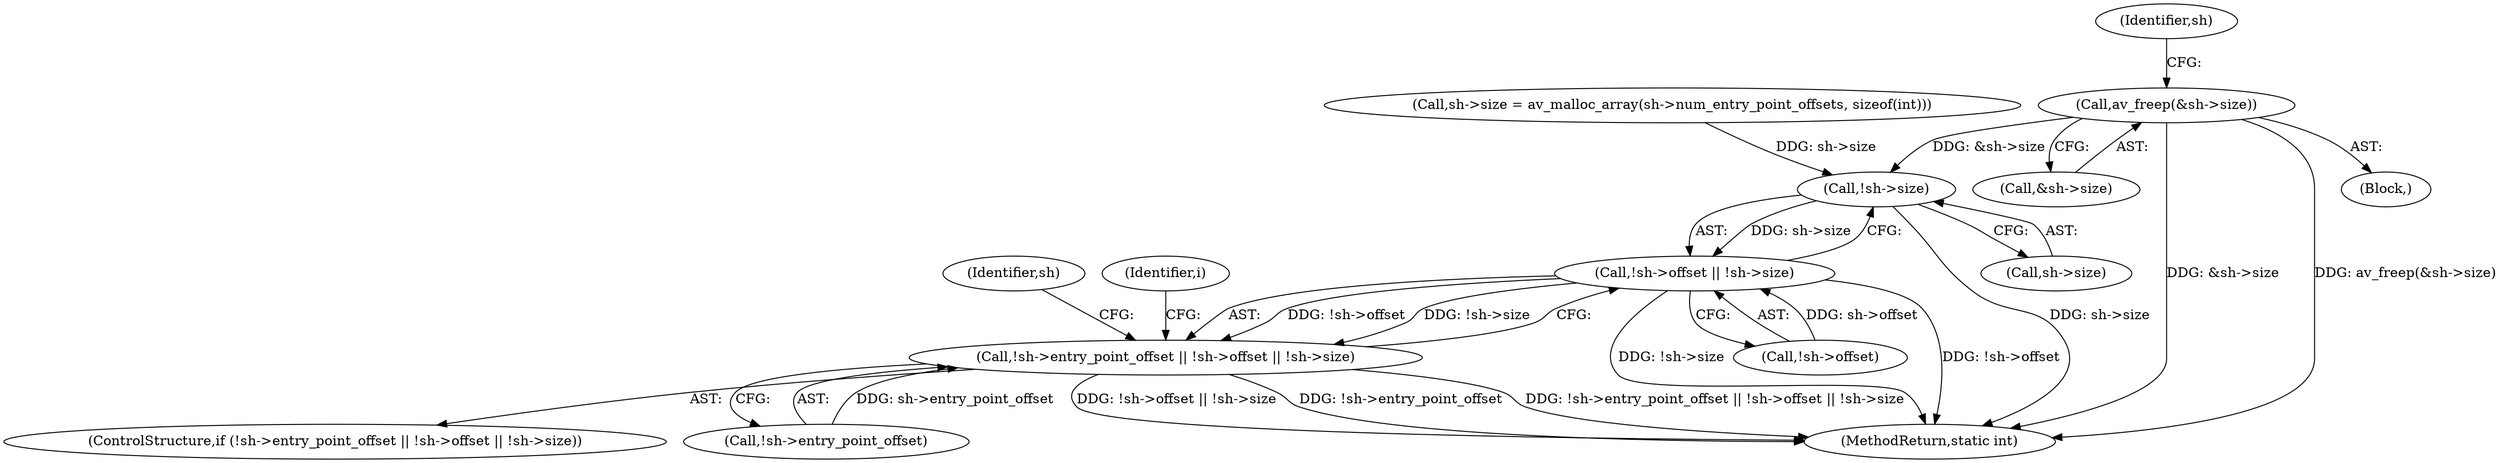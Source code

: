 digraph "0_FFmpeg_54655623a82632e7624714d7b2a3e039dc5faa7e_0@API" {
"1001877" [label="(Call,av_freep(&sh->size))"];
"1001923" [label="(Call,!sh->size)"];
"1001918" [label="(Call,!sh->offset || !sh->size)"];
"1001913" [label="(Call,!sh->entry_point_offset || !sh->offset || !sh->size)"];
"1001930" [label="(Identifier,sh)"];
"1001913" [label="(Call,!sh->entry_point_offset || !sh->offset || !sh->size)"];
"1001944" [label="(Identifier,i)"];
"1001884" [label="(Identifier,sh)"];
"1001878" [label="(Call,&sh->size)"];
"1001919" [label="(Call,!sh->offset)"];
"1002212" [label="(MethodReturn,static int)"];
"1001836" [label="(Block,)"];
"1001924" [label="(Call,sh->size)"];
"1001902" [label="(Call,sh->size = av_malloc_array(sh->num_entry_point_offsets, sizeof(int)))"];
"1001923" [label="(Call,!sh->size)"];
"1001912" [label="(ControlStructure,if (!sh->entry_point_offset || !sh->offset || !sh->size))"];
"1001914" [label="(Call,!sh->entry_point_offset)"];
"1001918" [label="(Call,!sh->offset || !sh->size)"];
"1001877" [label="(Call,av_freep(&sh->size))"];
"1001877" -> "1001836"  [label="AST: "];
"1001877" -> "1001878"  [label="CFG: "];
"1001878" -> "1001877"  [label="AST: "];
"1001884" -> "1001877"  [label="CFG: "];
"1001877" -> "1002212"  [label="DDG: &sh->size"];
"1001877" -> "1002212"  [label="DDG: av_freep(&sh->size)"];
"1001877" -> "1001923"  [label="DDG: &sh->size"];
"1001923" -> "1001918"  [label="AST: "];
"1001923" -> "1001924"  [label="CFG: "];
"1001924" -> "1001923"  [label="AST: "];
"1001918" -> "1001923"  [label="CFG: "];
"1001923" -> "1002212"  [label="DDG: sh->size"];
"1001923" -> "1001918"  [label="DDG: sh->size"];
"1001902" -> "1001923"  [label="DDG: sh->size"];
"1001918" -> "1001913"  [label="AST: "];
"1001918" -> "1001919"  [label="CFG: "];
"1001919" -> "1001918"  [label="AST: "];
"1001913" -> "1001918"  [label="CFG: "];
"1001918" -> "1002212"  [label="DDG: !sh->size"];
"1001918" -> "1002212"  [label="DDG: !sh->offset"];
"1001918" -> "1001913"  [label="DDG: !sh->offset"];
"1001918" -> "1001913"  [label="DDG: !sh->size"];
"1001919" -> "1001918"  [label="DDG: sh->offset"];
"1001913" -> "1001912"  [label="AST: "];
"1001913" -> "1001914"  [label="CFG: "];
"1001914" -> "1001913"  [label="AST: "];
"1001930" -> "1001913"  [label="CFG: "];
"1001944" -> "1001913"  [label="CFG: "];
"1001913" -> "1002212"  [label="DDG: !sh->offset || !sh->size"];
"1001913" -> "1002212"  [label="DDG: !sh->entry_point_offset"];
"1001913" -> "1002212"  [label="DDG: !sh->entry_point_offset || !sh->offset || !sh->size"];
"1001914" -> "1001913"  [label="DDG: sh->entry_point_offset"];
}
